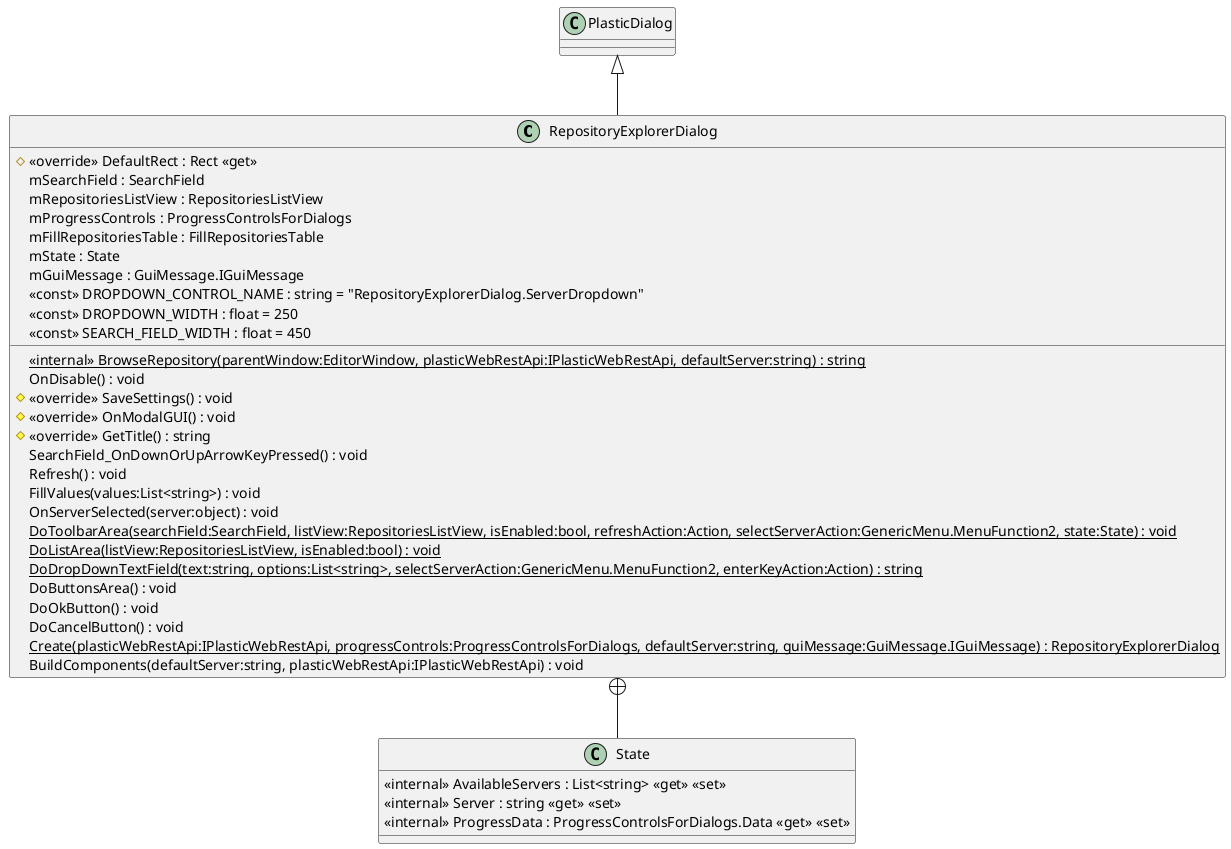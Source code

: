 @startuml
class RepositoryExplorerDialog {
    # <<override>> DefaultRect : Rect <<get>>
    <<internal>> {static} BrowseRepository(parentWindow:EditorWindow, plasticWebRestApi:IPlasticWebRestApi, defaultServer:string) : string
    OnDisable() : void
    # <<override>> SaveSettings() : void
    # <<override>> OnModalGUI() : void
    # <<override>> GetTitle() : string
    SearchField_OnDownOrUpArrowKeyPressed() : void
    Refresh() : void
    FillValues(values:List<string>) : void
    OnServerSelected(server:object) : void
    {static} DoToolbarArea(searchField:SearchField, listView:RepositoriesListView, isEnabled:bool, refreshAction:Action, selectServerAction:GenericMenu.MenuFunction2, state:State) : void
    {static} DoListArea(listView:RepositoriesListView, isEnabled:bool) : void
    {static} DoDropDownTextField(text:string, options:List<string>, selectServerAction:GenericMenu.MenuFunction2, enterKeyAction:Action) : string
    DoButtonsArea() : void
    DoOkButton() : void
    DoCancelButton() : void
    {static} Create(plasticWebRestApi:IPlasticWebRestApi, progressControls:ProgressControlsForDialogs, defaultServer:string, guiMessage:GuiMessage.IGuiMessage) : RepositoryExplorerDialog
    BuildComponents(defaultServer:string, plasticWebRestApi:IPlasticWebRestApi) : void
    mSearchField : SearchField
    mRepositoriesListView : RepositoriesListView
    mProgressControls : ProgressControlsForDialogs
    mFillRepositoriesTable : FillRepositoriesTable
    mState : State
    mGuiMessage : GuiMessage.IGuiMessage
    <<const>> DROPDOWN_CONTROL_NAME : string = "RepositoryExplorerDialog.ServerDropdown"
    <<const>> DROPDOWN_WIDTH : float = 250
    <<const>> SEARCH_FIELD_WIDTH : float = 450
}
class State {
    <<internal>> AvailableServers : List<string> <<get>> <<set>>
    <<internal>> Server : string <<get>> <<set>>
    <<internal>> ProgressData : ProgressControlsForDialogs.Data <<get>> <<set>>
}
PlasticDialog <|-- RepositoryExplorerDialog
RepositoryExplorerDialog +-- State
@enduml
